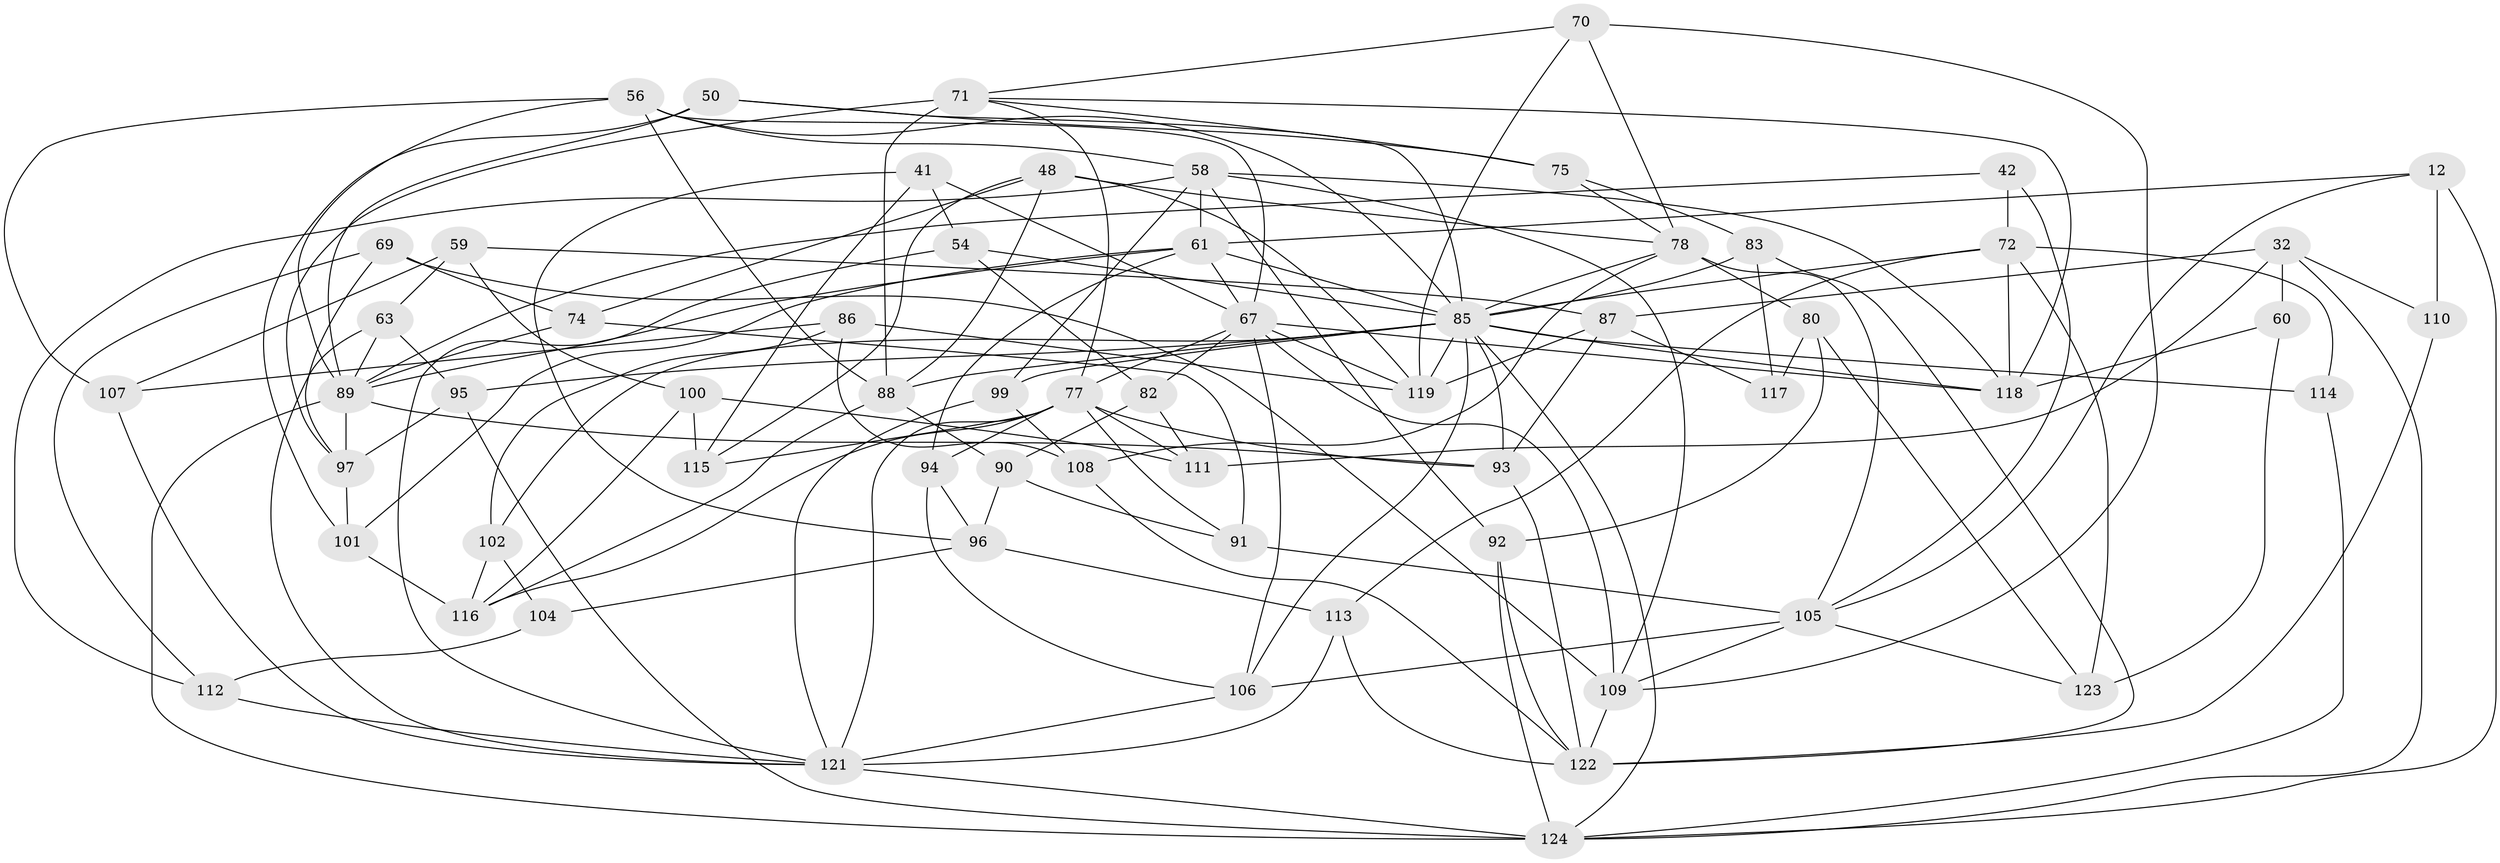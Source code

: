 // original degree distribution, {4: 1.0}
// Generated by graph-tools (version 1.1) at 2025/56/03/09/25 04:56:23]
// undirected, 62 vertices, 158 edges
graph export_dot {
graph [start="1"]
  node [color=gray90,style=filled];
  12 [super="+10"];
  32 [super="+13"];
  41;
  42;
  48 [super="+25"];
  50;
  54;
  56 [super="+31"];
  58 [super="+34"];
  59;
  60;
  61 [super="+38"];
  63;
  67 [super="+21+40"];
  69;
  70;
  71 [super="+3"];
  72 [super="+18+45+35"];
  74;
  75;
  77 [super="+73"];
  78 [super="+16"];
  80 [super="+68"];
  82;
  83;
  85 [super="+49+11+43"];
  86;
  87 [super="+55"];
  88 [super="+9+44"];
  89 [super="+33+64"];
  90;
  91;
  92;
  93 [super="+51"];
  94;
  95;
  96 [super="+19"];
  97 [super="+79"];
  99;
  100;
  101;
  102;
  104;
  105 [super="+24+28"];
  106 [super="+76"];
  107;
  108;
  109 [super="+81+36"];
  110;
  111;
  112;
  113 [super="+52"];
  114;
  115;
  116 [super="+14"];
  117;
  118 [super="+98"];
  119 [super="+66"];
  121 [super="+120"];
  122 [super="+17+103"];
  123;
  124 [super="+65"];
  12 -- 110 [weight=2];
  12 -- 124 [weight=2];
  12 -- 61;
  12 -- 105;
  32 -- 111;
  32 -- 110;
  32 -- 87 [weight=2];
  32 -- 60;
  32 -- 124;
  41 -- 96;
  41 -- 115;
  41 -- 54;
  41 -- 67;
  42 -- 89;
  42 -- 72 [weight=2];
  42 -- 105;
  48 -- 115;
  48 -- 74;
  48 -- 88;
  48 -- 78;
  48 -- 119 [weight=2];
  50 -- 75;
  50 -- 89;
  50 -- 101;
  50 -- 85;
  54 -- 82;
  54 -- 85;
  54 -- 121;
  56 -- 89;
  56 -- 107;
  56 -- 85;
  56 -- 67;
  56 -- 88;
  56 -- 58;
  58 -- 99;
  58 -- 118 [weight=2];
  58 -- 109;
  58 -- 112;
  58 -- 92;
  58 -- 61;
  59 -- 107;
  59 -- 100;
  59 -- 63;
  59 -- 87;
  60 -- 123;
  60 -- 118 [weight=2];
  61 -- 67;
  61 -- 85 [weight=2];
  61 -- 101;
  61 -- 94;
  61 -- 89;
  63 -- 95;
  63 -- 121;
  63 -- 89;
  67 -- 109 [weight=2];
  67 -- 77 [weight=2];
  67 -- 106;
  67 -- 82;
  67 -- 118 [weight=2];
  67 -- 119;
  69 -- 97;
  69 -- 112;
  69 -- 74;
  69 -- 109;
  70 -- 119;
  70 -- 78;
  70 -- 71;
  70 -- 109;
  71 -- 97 [weight=2];
  71 -- 75;
  71 -- 88 [weight=2];
  71 -- 77;
  71 -- 118;
  72 -- 123;
  72 -- 114 [weight=2];
  72 -- 113 [weight=2];
  72 -- 85;
  72 -- 118 [weight=2];
  74 -- 91;
  74 -- 89;
  75 -- 78;
  75 -- 83;
  77 -- 94;
  77 -- 116;
  77 -- 111;
  77 -- 115;
  77 -- 91;
  77 -- 121;
  77 -- 93;
  78 -- 80 [weight=2];
  78 -- 85;
  78 -- 108;
  78 -- 105;
  80 -- 123;
  80 -- 117 [weight=2];
  80 -- 92;
  82 -- 90;
  82 -- 111;
  83 -- 117;
  83 -- 122;
  83 -- 85;
  85 -- 119 [weight=2];
  85 -- 118;
  85 -- 102;
  85 -- 88 [weight=3];
  85 -- 114;
  85 -- 99;
  85 -- 93 [weight=2];
  85 -- 95;
  85 -- 106;
  85 -- 124;
  86 -- 119;
  86 -- 108;
  86 -- 107;
  86 -- 102;
  87 -- 93;
  87 -- 117;
  87 -- 119;
  88 -- 116 [weight=2];
  88 -- 90;
  89 -- 97;
  89 -- 93;
  89 -- 124 [weight=2];
  90 -- 91;
  90 -- 96;
  91 -- 105;
  92 -- 122;
  92 -- 124;
  93 -- 122;
  94 -- 96;
  94 -- 106;
  95 -- 97;
  95 -- 124;
  96 -- 104 [weight=2];
  96 -- 113;
  97 -- 101;
  99 -- 108;
  99 -- 121;
  100 -- 111;
  100 -- 115;
  100 -- 116;
  101 -- 116;
  102 -- 104;
  102 -- 116;
  104 -- 112;
  105 -- 123;
  105 -- 109;
  105 -- 106 [weight=2];
  106 -- 121;
  107 -- 121;
  108 -- 122;
  109 -- 122 [weight=2];
  110 -- 122;
  112 -- 121;
  113 -- 122;
  113 -- 121 [weight=2];
  114 -- 124;
  121 -- 124;
}
